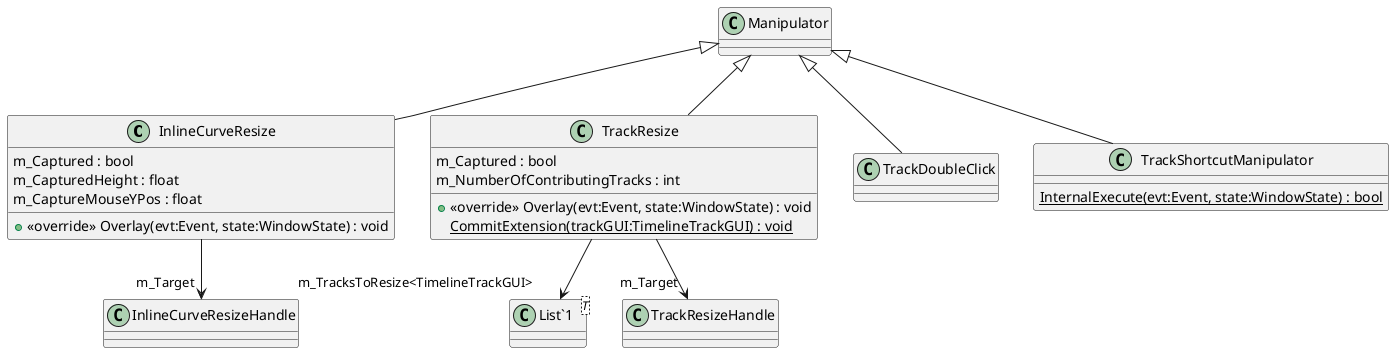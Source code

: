@startuml
class InlineCurveResize {
    m_Captured : bool
    m_CapturedHeight : float
    m_CaptureMouseYPos : float
    + <<override>> Overlay(evt:Event, state:WindowState) : void
}
class TrackResize {
    m_Captured : bool
    m_NumberOfContributingTracks : int
    + <<override>> Overlay(evt:Event, state:WindowState) : void
    {static} CommitExtension(trackGUI:TimelineTrackGUI) : void
}
class TrackDoubleClick {
}
class TrackShortcutManipulator {
    {static} InternalExecute(evt:Event, state:WindowState) : bool
}
class "List`1"<T> {
}
Manipulator <|-- InlineCurveResize
InlineCurveResize --> "m_Target" InlineCurveResizeHandle
Manipulator <|-- TrackResize
TrackResize --> "m_Target" TrackResizeHandle
TrackResize --> "m_TracksToResize<TimelineTrackGUI>" "List`1"
Manipulator <|-- TrackDoubleClick
Manipulator <|-- TrackShortcutManipulator
@enduml

